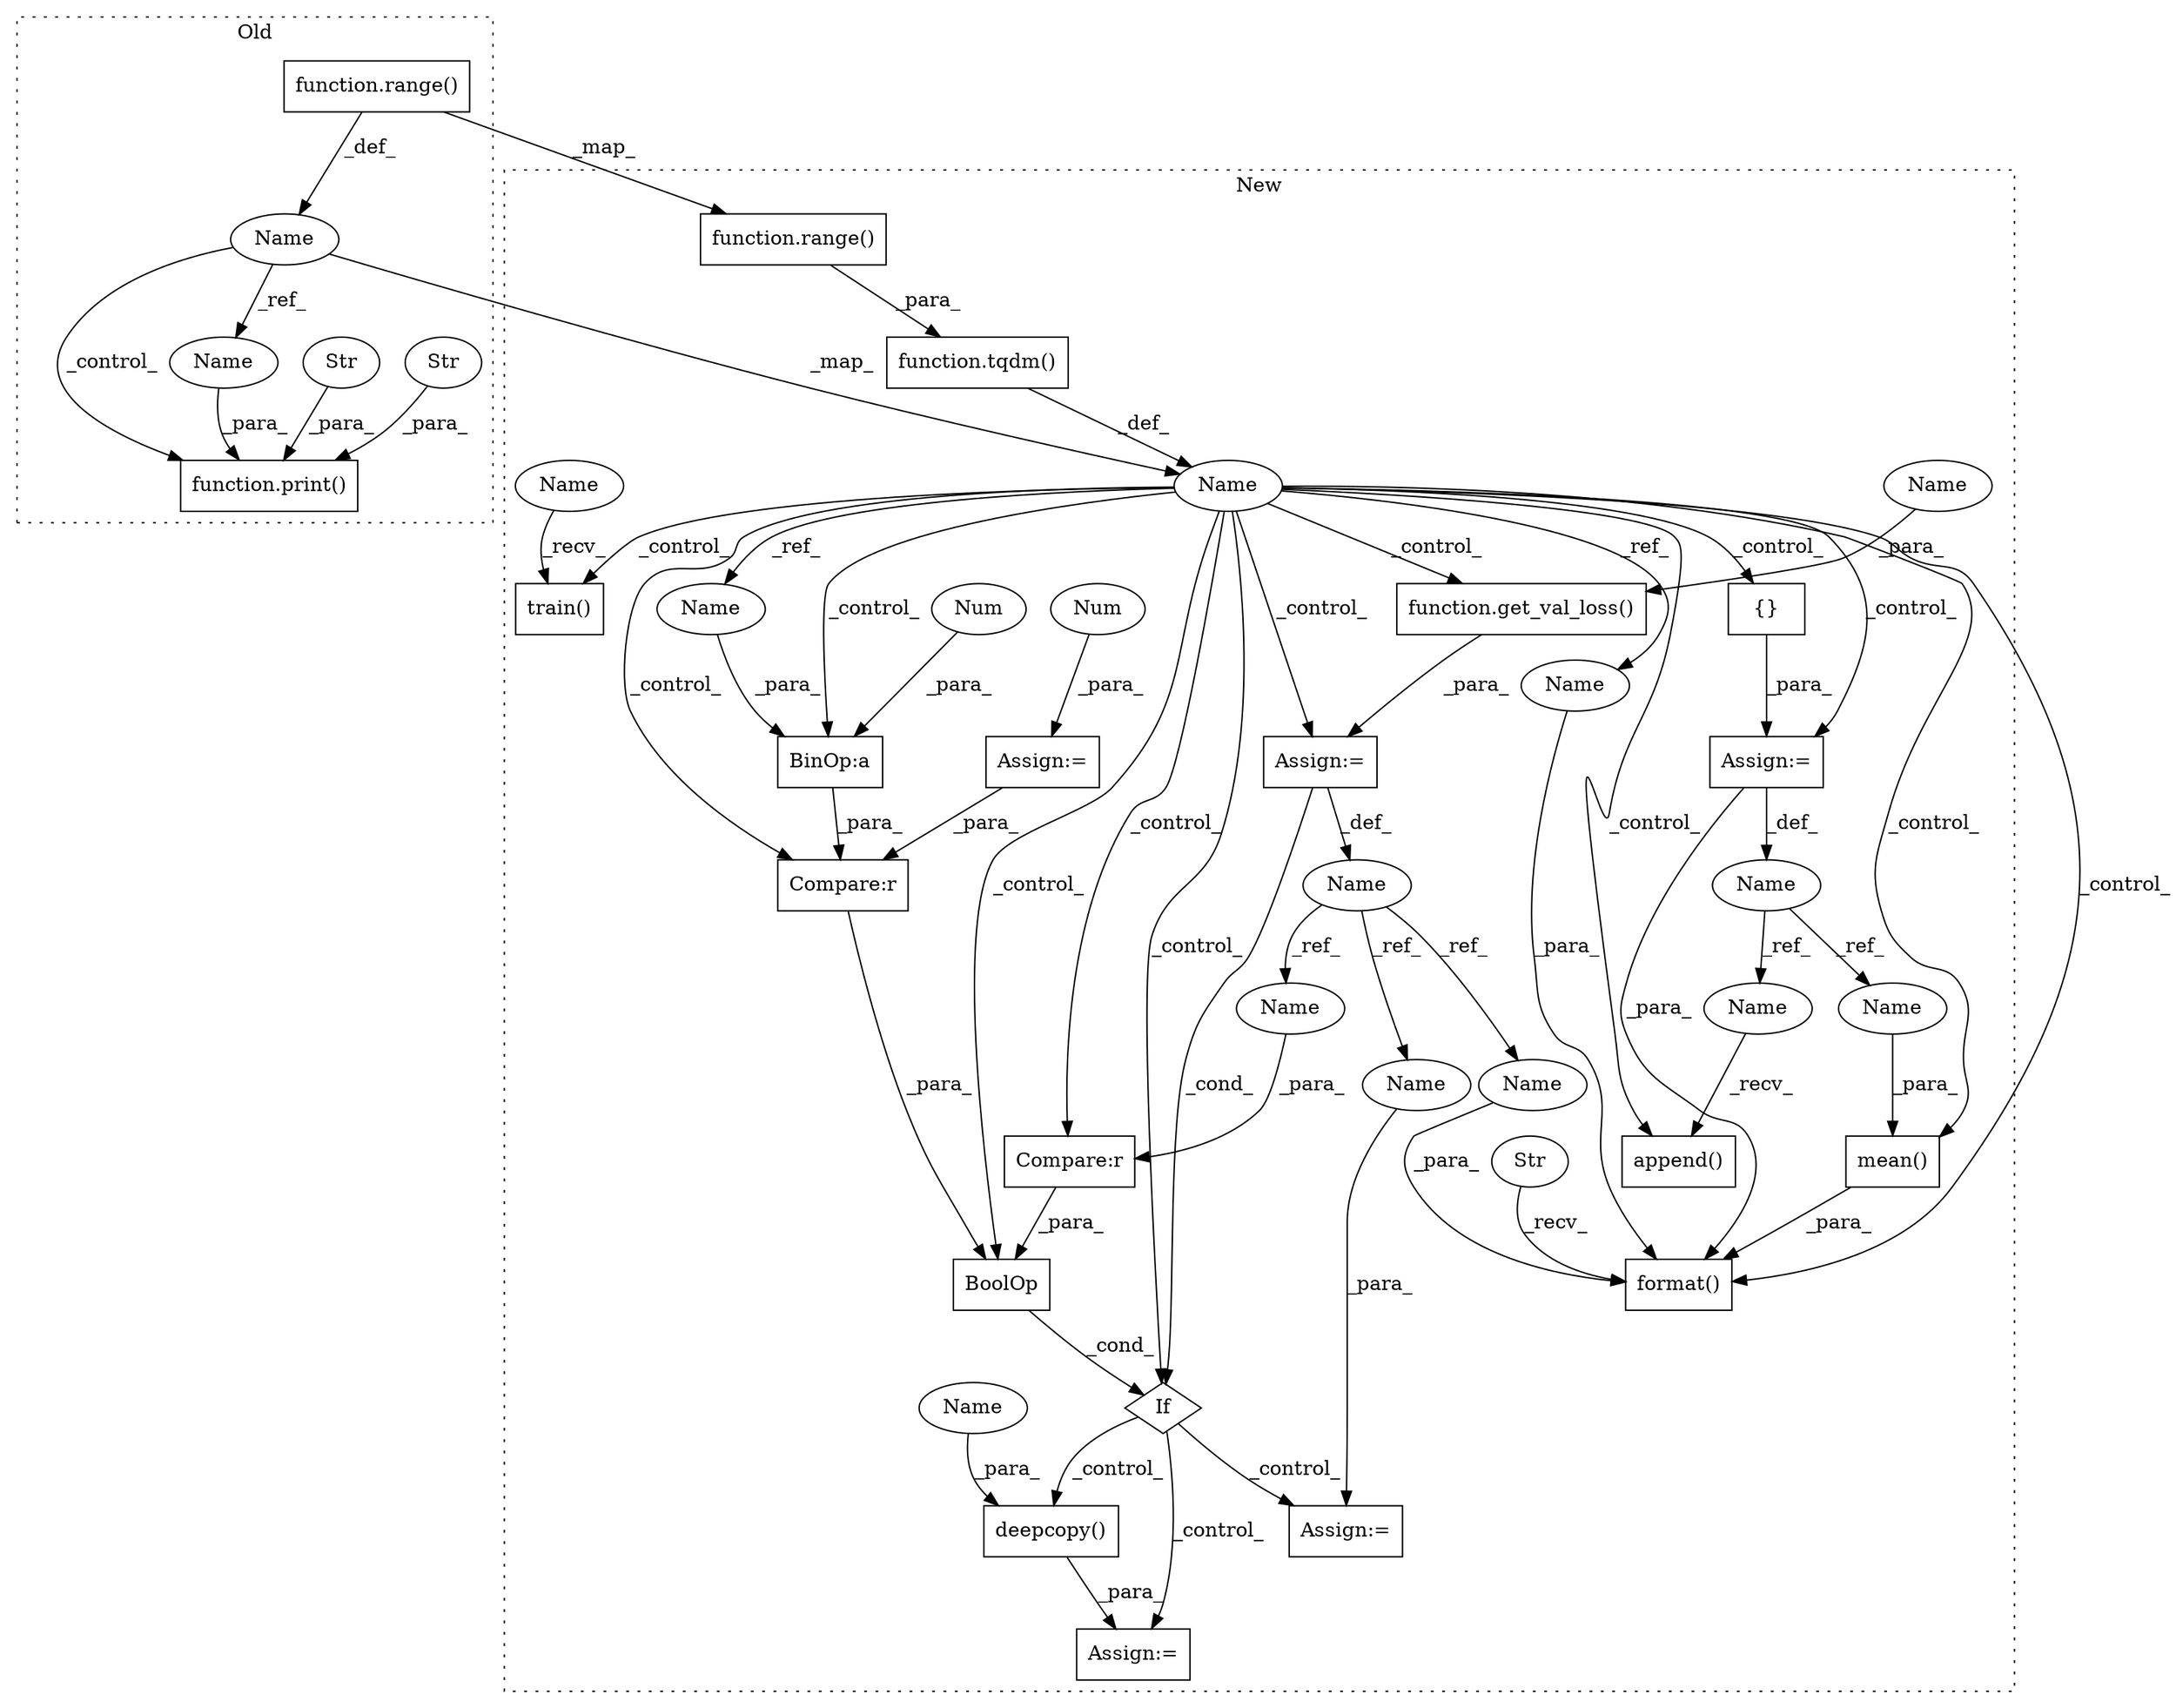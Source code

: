 digraph G {
subgraph cluster0 {
1 [label="function.print()" a="75" s="1595,1633" l="6,1" shape="box"];
4 [label="Str" a="66" s="1601" l="7" shape="ellipse"];
13 [label="Name" a="87" s="1026" l="5" shape="ellipse"];
14 [label="Str" a="66" s="1617" l="3" shape="ellipse"];
17 [label="function.range()" a="75" s="1035,1047" l="6,1" shape="box"];
41 [label="Name" a="87" s="1610" l="5" shape="ellipse"];
label = "Old";
style="dotted";
}
subgraph cluster1 {
2 [label="BoolOp" a="72" s="2242" l="51" shape="box"];
3 [label="Compare:r" a="40" s="2270" l="23" shape="box"];
5 [label="If" a="96" s="2239" l="3" shape="diamond"];
6 [label="Compare:r" a="40" s="2242" l="23" shape="box"];
7 [label="Assign:=" a="68" s="2353" l="3" shape="box"];
8 [label="Assign:=" a="68" s="2319" l="3" shape="box"];
9 [label="BinOp:a" a="82" s="2247" l="3" shape="box"];
10 [label="Num" a="76" s="2250" l="1" shape="ellipse"];
11 [label="Assign:=" a="68" s="1396" l="3" shape="box"];
12 [label="Name" a="87" s="1527" l="5" shape="ellipse"];
15 [label="{}" a="59" s="1578,1578" l="2,1" shape="box"];
16 [label="deepcopy()" a="75" s="2356,2375" l="14,1" shape="box"];
18 [label="function.range()" a="75" s="1541,1553" l="6,1" shape="box"];
19 [label="function.get_val_loss()" a="75" s="2200,2229" l="13,1" shape="box"];
20 [label="train()" a="75" s="2495" l="13" shape="box"];
21 [label="Num" a="76" s="1399" l="2" shape="ellipse"];
22 [label="function.tqdm()" a="75" s="1536,1554" l="5,1" shape="box"];
23 [label="append()" a="75" s="2050,2079" l="18,1" shape="box"];
24 [label="Name" a="87" s="1565" l="10" shape="ellipse"];
25 [label="mean()" a="75" s="2455,2473" l="8,1" shape="box"];
26 [label="Name" a="87" s="2189" l="8" shape="ellipse"];
27 [label="format()" a="75" s="2392,2484" l="56,1" shape="box"];
28 [label="Str" a="66" s="2392" l="48" shape="ellipse"];
29 [label="Assign:=" a="68" s="2197" l="3" shape="box"];
30 [label="Assign:=" a="68" s="1575" l="3" shape="box"];
31 [label="Name" a="87" s="2050" l="10" shape="ellipse"];
32 [label="Name" a="87" s="2463" l="10" shape="ellipse"];
33 [label="Name" a="87" s="2322" l="8" shape="ellipse"];
34 [label="Name" a="87" s="2270" l="8" shape="ellipse"];
35 [label="Name" a="87" s="2476" l="8" shape="ellipse"];
36 [label="Name" a="87" s="2448" l="5" shape="ellipse"];
37 [label="Name" a="87" s="2242" l="5" shape="ellipse"];
38 [label="Name" a="87" s="2370" l="5" shape="ellipse"];
39 [label="Name" a="87" s="2219" l="5" shape="ellipse"];
40 [label="Name" a="87" s="2495" l="5" shape="ellipse"];
label = "New";
style="dotted";
}
2 -> 5 [label="_cond_"];
3 -> 2 [label="_para_"];
4 -> 1 [label="_para_"];
5 -> 8 [label="_control_"];
5 -> 16 [label="_control_"];
5 -> 7 [label="_control_"];
6 -> 2 [label="_para_"];
9 -> 6 [label="_para_"];
10 -> 9 [label="_para_"];
11 -> 6 [label="_para_"];
12 -> 3 [label="_control_"];
12 -> 19 [label="_control_"];
12 -> 5 [label="_control_"];
12 -> 9 [label="_control_"];
12 -> 15 [label="_control_"];
12 -> 23 [label="_control_"];
12 -> 36 [label="_ref_"];
12 -> 29 [label="_control_"];
12 -> 20 [label="_control_"];
12 -> 27 [label="_control_"];
12 -> 6 [label="_control_"];
12 -> 37 [label="_ref_"];
12 -> 25 [label="_control_"];
12 -> 2 [label="_control_"];
12 -> 30 [label="_control_"];
13 -> 1 [label="_control_"];
13 -> 41 [label="_ref_"];
13 -> 12 [label="_map_"];
14 -> 1 [label="_para_"];
15 -> 30 [label="_para_"];
16 -> 7 [label="_para_"];
17 -> 18 [label="_map_"];
17 -> 13 [label="_def_"];
18 -> 22 [label="_para_"];
19 -> 29 [label="_para_"];
21 -> 11 [label="_para_"];
22 -> 12 [label="_def_"];
24 -> 32 [label="_ref_"];
24 -> 31 [label="_ref_"];
25 -> 27 [label="_para_"];
26 -> 35 [label="_ref_"];
26 -> 34 [label="_ref_"];
26 -> 33 [label="_ref_"];
28 -> 27 [label="_recv_"];
29 -> 5 [label="_cond_"];
29 -> 26 [label="_def_"];
30 -> 27 [label="_para_"];
30 -> 24 [label="_def_"];
31 -> 23 [label="_recv_"];
32 -> 25 [label="_para_"];
33 -> 8 [label="_para_"];
34 -> 3 [label="_para_"];
35 -> 27 [label="_para_"];
36 -> 27 [label="_para_"];
37 -> 9 [label="_para_"];
38 -> 16 [label="_para_"];
39 -> 19 [label="_para_"];
40 -> 20 [label="_recv_"];
41 -> 1 [label="_para_"];
}